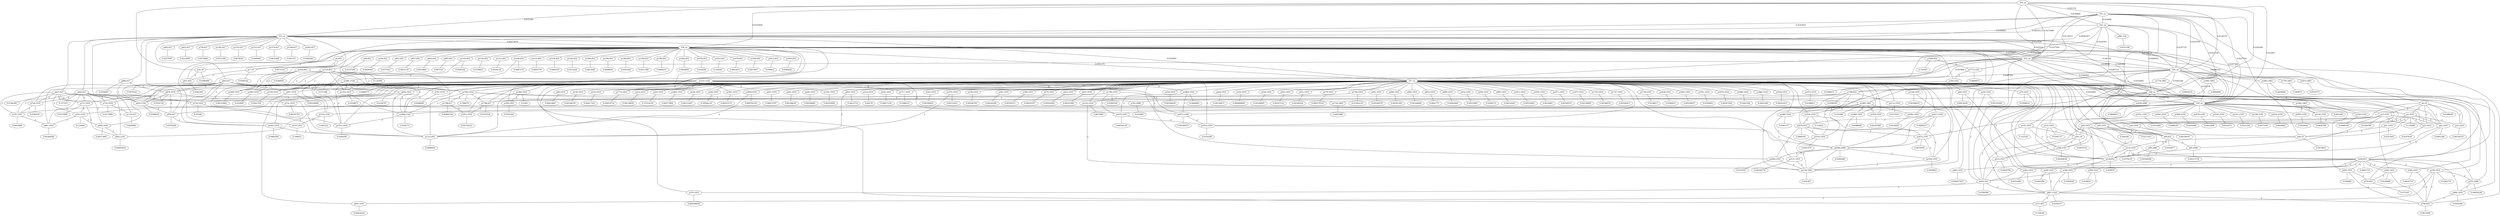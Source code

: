 graph {
	"p0,19" -- "c0"
	"c0" [ label="0.0598029"];
	"p0,19"[ pos="1.60395,9.97361!"];
	"p0,19" -- "p2,2193" [label="2"]
	"p0,19" -- "p13,2193" [label="2"]
	"p0,19" -- "p23,1910" [label="2"]
	"p0,19" -- "p29,1910" [label="2"]
	"p0,19" -- "p33,1910" [label="2"]
	"p0,19" -- "p42,1910" [label="2"]
	"p2,2193" -- "c1"
	"c1" [ label="0.135699"];
	"p2,2193"[ pos="1.14058,9.76792!"];
	"p2,2193" -- "p23,1910" [label="2"]
	"p2,2193" -- "p29,1910" [label="2"]
	"p2,2193" -- "p33,1910" [label="2"]
	"p2,2193" -- "p34,1910" [label="2"]
	"p2,2193" -- "p42,1910" [label="2"]
	"p2,2193" -- "p61,1910" [label="2"]
	"p2,2193" -- "p94,19" [label="2"]
	"p4,852" -- "c2"
	"c2" [ label="0.0575153"];
	"p4,852"[ pos="5.42854,9.94523!"];
	"p4,852" -- "p16,18" [label="2"]
	"p4,852" -- "p17,19" [label="2"]
	"p13,2193" -- "c5"
	"c5" [ label="0.0399766"];
	"p13,2193"[ pos="1.72754,9.78716!"];
	"p13,2193" -- "p23,1910" [label="2"]
	"p13,2193" -- "p42,1910" [label="2"]
	"p13,2193" -- "p59,1910" [label="2"]
	"p13,2193" -- "p66,852" [label="2"]
	"p13,2193" -- "p82,2086" [label="2"]
	"p16,18" -- "c6"
	"c6" [ label="0.0590489"];
	"p16,18"[ pos="6.19376,9.03952!"];
	"p16,18" -- "p451,852" [label="2"]
	"p17,19" -- "c7"
	"c7" [ label="0.0590182"];
	"p17,19"[ pos="4.6485,9.0515!"];
	"p17,19" -- "p451,852" [label="2"]
	"p23,1910" -- "c8"
	"c8" [ label="0.0107926"];
	"p23,1910"[ pos="1.54158,9.86749!"];
	"p29,1910" -- "c9"
	"c9" [ label="0.564166"];
	"p29,1910"[ pos="0.718179,9.2462!"];
	"p29,1910" -- "p94,19" [label="2"]
	"p29,1910" -- "p120,852" [label="2"]
	"p29,1910" -- "p146,852" [label="2"]
	"p29,1910" -- "p181,19" [label="2"]
	"p29,1910" -- "p188,2193" [label="2"]
	"p29,1910" -- "p244,518" [label="2"]
	"p33,1910" -- "c10"
	"c10" [ label="0.00156355"];
	"p33,1910"[ pos="1.45781,9.81335!"];
	"p34,1910" -- "c11"
	"c11" [ label="0.00199107"];
	"p34,1910"[ pos="1.34381,9.79186!"];
	"p42,1910" -- "c12"
	"c12" [ label="0.0401294"];
	"p42,1910"[ pos="1.51097,9.67534!"];
	"p42,1910" -- "p120,852" [label="2"]
	"p42,1910" -- "p146,852" [label="2"]
	"p59,1910" -- "c13"
	"c13" [ label="0.0271423"];
	"p59,1910"[ pos="1.61513,9.59276!"];
	"p59,1910" -- "p66,852" [label="2"]
	"p59,1910" -- "p120,852" [label="2"]
	"p61,1910" -- "c14"
	"c14" [ label="0.0357045"];
	"p61,1910"[ pos="0.909263,9.56397!"];
	"p61,1910" -- "p94,19" [label="2"]
	"p64,1910" -- "c15"
	"c15" [ label="0.00234181"];
	"p64,1910"[ pos="1.53563,9.60973!"];
	"p64,1910" -- "p120,852" [label="2"]
	"p66,852" -- "c16"
	"c16" [ label="0.0355877"];
	"p66,852"[ pos="1.97313,9.61707!"];
	"p66,852" -- "p82,2086" [label="2"]
	"p66,852" -- "p98,2086" [label="2"]
	"p70,1910" -- "c19"
	"c19" [ label="0.0304023"];
	"p70,1910"[ pos="1.30435,9.60831!"];
	"p70,1910" -- "p120,852" [label="2"]
	"p82,2086" -- "c20"
	"c20" [ label="0.00337578"];
	"p82,2086"[ pos="1.74827,9.5362!"];
	"p82,2086" -- "p120,852" [label="2"]
	"p86,1910" -- "c21"
	"c21" [ label="0.00414667"];
	"p86,1910"[ pos="1.11802,9.55882!"];
	"p90,852" -- "c22"
	"c22" [ label="0.0337184"];
	"p90,852"[ pos="2.14779,9.54977!"];
	"p94,19" -- "c25"
	"c25" [ label="0.0474651"];
	"p94,19"[ pos="0.747313,9.48486!"];
	"p94,19" -- "p114,1910" [label="2"]
	"p98,2086" -- "c26"
	"c26" [ label="0.00506296"];
	"p98,2086"[ pos="1.94556,9.54751!"];
	"p98,2086" -- "p120,852" [label="2"]
	"p114,1910" -- "c27"
	"c27" [ label="0.0378125"];
	"p114,1910"[ pos="0.654161,8.98651!"];
	"p114,1910" -- "p120,852" [label="2"]
	"p114,1910" -- "p146,852" [label="2"]
	"p114,1910" -- "p244,518" [label="2"]
	"p120,852" -- "c28"
	"c28" [ label="0.059835"];
	"p120,852"[ pos="2.47085,9.45135!"];
	"p120,852" -- "p184,1910" [label="2"]
	"p133,1910" -- "c31"
	"c31" [ label="0.0265737"];
	"p133,1910"[ pos="0.492725,9.39004!"];
	"p133,1910" -- "p181,19" [label="2"]
	"p133,1910" -- "p188,2193" [label="2"]
	"p144,852" -- "c32"
	"c32" [ label="0.0628503"];
	"p144,852"[ pos="3.67786,8.81247!"];
	"p145,1910" -- "c35"
	"c35" [ label="0.122529"];
	"p145,1910"[ pos="0.272328,9.23506!"];
	"p145,1910" -- "p181,19" [label="2"]
	"p145,1910" -- "p188,2193" [label="2"]
	"p145,1910" -- "p244,518" [label="2"]
	"p146,852" -- "c36"
	"c36" [ label="0.0601719"];
	"p146,852"[ pos="1.29675,7.91498!"];
	"p146,852" -- "p184,1910" [label="2"]
	"p146,852" -- "p202,1910" [label="2"]
	"p146,852" -- "p249,1910" [label="2"]
	"p146,852" -- "p309,1910" [label="2"]
	"p146,852" -- "p338,1910" [label="2"]
	"p146,852" -- "p355,2086" [label="2"]
	"p146,852" -- "p400,1910" [label="2"]
	"p146,852" -- "p402,1910" [label="2"]
	"p146,852" -- "p504,1910" [label="2"]
	"p146,852" -- "p544,1910" [label="2"]
	"p146,852" -- "p585,1910" [label="2"]
	"p158,1910" -- "c39"
	"c39" [ label="0.00184539"];
	"p158,1910"[ pos="1.11005,9.35829!"];
	"p181,19" -- "c40"
	"c40" [ label="0.0655533"];
	"p181,19"[ pos="0.577281,9.30242!"];
	"p181,19" -- "p188,2193" [label="2"]
	"p181,19" -- "p233,1910" [label="2"]
	"p184,1910" -- "c41"
	"c41" [ label="0.0382629"];
	"p184,1910"[ pos="0.649983,8.78874!"];
	"p184,1910" -- "p244,518" [label="2"]
	"p184,1910" -- "p407,1524" [label="2"]
	"p188,2193" -- "c42"
	"c42" [ label="0.00589636"];
	"p188,2193"[ pos="0.53222,9.24836!"];
	"p188,2193" -- "p233,1910" [label="2"]
	"p202,1910" -- "c43"
	"c43" [ label="0.0351069"];
	"p202,1910"[ pos="0.696671,8.64734!"];
	"p202,1910" -- "p407,1524" [label="2"]
	"p210,1910" -- "c44"
	"c44" [ label="0.00417102"];
	"p210,1910"[ pos="1.07212,9.13037!"];
	"p214,1910" -- "c45"
	"c45" [ label="0.00234059"];
	"p214,1910"[ pos="0.877974,9.1233!"];
	"p222,1910" -- "c46"
	"c46" [ label="9.37253e-05"];
	"p222,1910"[ pos="0.456449,9.07482!"];
	"p224,1910" -- "c47"
	"c47" [ label="0.00153205"];
	"p224,1910"[ pos="0.653549,9.08371!"];
	"p229,1910" -- "c48"
	"c48" [ label="0.00155204"];
	"p229,1910"[ pos="0.235664,9.04034!"];
	"p229,1910" -- "p244,518" [label="2"]
	"p233,1910" -- "c49"
	"c49" [ label="0.0436794"];
	"p233,1910"[ pos="0.222721,8.92245!"];
	"p233,1910" -- "p244,518" [label="2"]
	"p244,518" -- "c50"
	"c50" [ label="0.0766384"];
	"p244,518"[ pos="0.0453388,8.64159!"];
	"p244,518" -- "p379,1910" [label="2"]
	"p244,518" -- "p407,1524" [label="2"]
	"p249,1910" -- "c53"
	"c53" [ label="0.0363296"];
	"p249,1910"[ pos="0.730289,8.49086!"];
	"p249,1910" -- "p407,1524" [label="2"]
	"p264,1910" -- "c54"
	"c54" [ label="6.39594e-05"];
	"p264,1910"[ pos="0.840622,8.89575!"];
	"p267,1910" -- "c55"
	"c55" [ label="0.00415767"];
	"p267,1910"[ pos="0.645132,8.88251!"];
	"p281,1910" -- "c56"
	"c56" [ label="0.00146618"];
	"p281,1910"[ pos="0.424492,8.84307!"];
	"p285,1910" -- "c57"
	"c57" [ label="0.00184692"];
	"p285,1910"[ pos="0.227195,8.83176!"];
	"p309,1910" -- "c58"
	"c58" [ label="0.024626"];
	"p309,1910"[ pos="0.733792,8.30277!"];
	"p309,1910" -- "p407,1524" [label="2"]
	"p314,1910" -- "c59"
	"c59" [ label="0.00176"];
	"p314,1910"[ pos="1.0225,8.71364!"];
	"p320,1910" -- "c60"
	"c60" [ label="0.00417234"];
	"p320,1910"[ pos="0.825445,8.68343!"];
	"p325,1910" -- "c61"
	"c61" [ label="0.00169952"];
	"p325,1910"[ pos="0.429917,8.65636!"];
	"p336,1910" -- "c62"
	"c62" [ label="0.00166705"];
	"p336,1910"[ pos="0.197301,8.60294!"];
	"p338,1910" -- "c63"
	"c63" [ label="0.0362731"];
	"p338,1910"[ pos="0.784857,8.16545!"];
	"p338,1910" -- "p355,2086" [label="2"]
	"p338,1910" -- "p407,1524" [label="2"]
	"p338,1910" -- "p706,852" [label="2"]
	"p338,1910" -- "p737,852" [label="2"]
	"p355,2086" -- "c64"
	"c64" [ label="0.00658228"];
	"p355,2086"[ pos="1.21368,8.51912!"];
	"p355,2086" -- "p400,1910" [label="2"]
	"p361,1910" -- "c65"
	"c65" [ label="0.00144228"];
	"p361,1910"[ pos="1.01389,8.49547!"];
	"p366,1910" -- "c66"
	"c66" [ label="0.00765511"];
	"p366,1910"[ pos="0.59981,8.4584!"];
	"p374,1910" -- "c67"
	"c67" [ label="0.00416767"];
	"p374,1910"[ pos="0.387063,8.42336!"];
	"p379,1910" -- "c68"
	"c68" [ label="0.000596818"];
	"p379,1910"[ pos="0.18634,8.40837!"];
	"p400,1910" -- "c69"
	"c69" [ label="0.0350306"];
	"p400,1910"[ pos="0.860764,8.05111!"];
	"p400,1910" -- "p706,852" [label="2"]
	"p402,1910" -- "c70"
	"c70" [ label="0.000437427"];
	"p402,1910"[ pos="1.2104,8.31286!"];
	"p407,1524" -- "c71"
	"c71" [ label="0.0350237"];
	"p407,1524"[ pos="0.131593,7.97262!"];
	"p407,1524" -- "p601,1910" [label="2"]
	"p407,1524" -- "p706,852" [label="2"]
	"p407,1524" -- "p737,852" [label="2"]
	"p412,1910" -- "c72"
	"c72" [ label="0.00181892"];
	"p412,1910"[ pos="0.988922,8.27425!"];
	"p415,1910" -- "c73"
	"c73" [ label="0.00167049"];
	"p415,1910"[ pos="0.776236,8.2538!"];
	"p418,1910" -- "c74"
	"c74" [ label="0.00166639"];
	"p418,1910"[ pos="0.580934,8.24095!"];
	"p424,1910" -- "c75"
	"c75" [ label="0.00150673"];
	"p424,1910"[ pos="0.378157,8.22285!"];
	"p451,852" -- "c76"
	"c76" [ label="0.0582265"];
	"p451,852"[ pos="6.6493,8.14359!"];
	"p453,852" -- "c79"
	"c79" [ label="0.0577023"];
	"p453,852"[ pos="9.67552,6.40073!"];
	"p492,627" -- "c82"
	"c82" [ label="0.0527887"];
	"p492,627"[ pos="2.39819,8.12168!"];
	"p504,1910" -- "c85"
	"c85" [ label="0.036068"];
	"p504,1910"[ pos="0.900966,7.90303!"];
	"p504,1910" -- "p706,852" [label="2"]
	"p504,1910" -- "p776,852" [label="2"]
	"p520,1910" -- "c86"
	"c86" [ label="0.000489085"];
	"p520,1910"[ pos="0.977876,8.07773!"];
	"p538,1910" -- "c87"
	"c87" [ label="0.00169645"];
	"p538,1910"[ pos="0.753872,8.04047!"];
	"p542,1910" -- "c88"
	"c88" [ label="0.00167122"];
	"p542,1910"[ pos="0.556023,8.02859!"];
	"p544,1910" -- "c89"
	"c89" [ label="0.0538696"];
	"p544,1910"[ pos="1.05464,7.86996!"];
	"p544,1910" -- "p706,852" [label="2"]
	"p544,1910" -- "p776,852" [label="2"]
	"p551,1910" -- "c90"
	"c90" [ label="0.00166326"];
	"p551,1910"[ pos="0.339794,7.99208!"];
	"p579,1910" -- "c91"
	"c91" [ label="0.000379102"];
	"p579,1910"[ pos="0.94447,7.85162!"];
	"p581,1910" -- "c92"
	"c92" [ label="0.00146578"];
	"p581,1910"[ pos="0.748335,7.84245!"];
	"p585,1910" -- "c93"
	"c93" [ label="0.0610732"];
	"p585,1910"[ pos="1.15622,7.78195!"];
	"p585,1910" -- "p706,852" [label="2"]
	"p594,1910" -- "c94"
	"c94" [ label="0.00181509"];
	"p594,1910"[ pos="0.52202,7.80543!"];
	"p601,1910" -- "c95"
	"c95" [ label="0.00424224"];
	"p601,1910"[ pos="0.332943,7.79129!"];
	"p620,627" -- "c98"
	"c98" [ label="0.157523"];
	"p620,627"[ pos="6.07382,7.16645!"];
	"p620,627" -- "p718,1910" [label="2"]
	"p620,627" -- "p728,1910" [label="2"]
	"p620,627" -- "p731,1910" [label="2"]
	"p620,627" -- "p735,1910" [label="2"]
	"p620,627" -- "p745,2193" [label="2"]
	"p620,627" -- "p785,2086" [label="2"]
	"p620,627" -- "p847,1910" [label="2"]
	"p620,627" -- "p902,1910" [label="2"]
	"p620,627" -- "p942,2193" [label="2"]
	"p622,627" -- "c101"
	"c101" [ label="0.0223099"];
	"p622,627"[ pos="6.08879,7.7283!"];
	"p627,627" -- "c104"
	"c104" [ label="0.0744284"];
	"p627,627"[ pos="6.94964,7.70838!"];
	"p627,627" -- "p718,1910" [label="2"]
	"p627,627" -- "p728,1910" [label="2"]
	"p627,627" -- "p731,1910" [label="2"]
	"p627,627" -- "p732,1910" [label="2"]
	"p627,627" -- "p735,1910" [label="2"]
	"p627,627" -- "p743,2193" [label="2"]
	"p627,627" -- "p745,2193" [label="2"]
	"p643,627" -- "c107"
	"c107" [ label="0.0979161"];
	"p643,627"[ pos="7.45185,7.34636!"];
	"p643,627" -- "p718,1910" [label="2"]
	"p643,627" -- "p787,1910" [label="2"]
	"p643,627" -- "p832,1910" [label="2"]
	"p643,627" -- "p878,1910" [label="2"]
	"p643,627" -- "p916,1524" [label="2"]
	"p643,627" -- "p957,1910" [label="2"]
	"p643,627" -- "p1003,1910" [label="2"]
	"p657,852" -- "c108"
	"c108" [ label="0.0655119"];
	"p657,852"[ pos="4.78811,6.49333!"];
	"p706,852" -- "c111"
	"c111" [ label="0.0613028"];
	"p706,852"[ pos="0.776685,7.60098!"];
	"p718,1910" -- "c114"
	"c114" [ label="0.20549"];
	"p718,1910"[ pos="6.81163,7.16286!"];
	"p718,1910" -- "p1123,852" [label="2"]
	"p728,1910" -- "c115"
	"c115" [ label="0.0349191"];
	"p728,1910"[ pos="6.31075,7.58767!"];
	"p728,1910" -- "p745,2193" [label="2"]
	"p731,1910" -- "c116"
	"c116" [ label="0.0315008"];
	"p731,1910"[ pos="6.50893,7.2355!"];
	"p731,1910" -- "p743,2193" [label="2"]
	"p731,1910" -- "p942,2193" [label="2"]
	"p732,1910" -- "c117"
	"c117" [ label="0.00195767"];
	"p732,1910"[ pos="6.98681,7.6115!"];
	"p735,1910" -- "c118"
	"c118" [ label="0.0273846"];
	"p735,1910"[ pos="6.60909,7.14954!"];
	"p735,1910" -- "p1116,627" [label="2"]
	"p737,852" -- "c119"
	"c119" [ label="0.128338"];
	"p737,852"[ pos="0.359156,6.7284!"];
	"p739,627" -- "c122"
	"c122" [ label="0.0476666"];
	"p739,627"[ pos="2.12629,7.29469!"];
	"p743,2193" -- "c125"
	"c125" [ label="0.153844"];
	"p743,2193"[ pos="6.52366,7.44634!"];
	"p743,2193" -- "p847,1910" [label="2"]
	"p743,2193" -- "p902,1910" [label="2"]
	"p745,2193" -- "c126"
	"c126" [ label="0.0903088"];
	"p745,2193"[ pos="6.39816,7.50509!"];
	"p745,2193" -- "p847,1910" [label="2"]
	"p776,852" -- "c127"
	"c127" [ label="0.075163"];
	"p776,852"[ pos="0.785877,6.94957!"];
	"p785,2086" -- "c130"
	"c130" [ label="0.032408"];
	"p785,2086"[ pos="6.16104,7.4928!"];
	"p787,1910" -- "c131"
	"c131" [ label="0.0306608"];
	"p787,1910"[ pos="7.34244,7.4802!"];
	"p800,1910" -- "c132"
	"c132" [ label="0.00144686"];
	"p800,1910"[ pos="7.16047,7.43418!"];
	"p814,1910" -- "c133"
	"c133" [ label="0.0041771"];
	"p814,1910"[ pos="6.74434,7.38253!"];
	"p822,1910" -- "c134"
	"c134" [ label="0.0423714"];
	"p822,1910"[ pos="6.8369,7.0041!"];
	"p822,1910" -- "p1123,852" [label="2"]
	"p832,1910" -- "c135"
	"c135" [ label="0.0334797"];
	"p832,1910"[ pos="7.0331,7.00867!"];
	"p832,1910" -- "p916,1524" [label="2"]
	"p832,1910" -- "p1123,852" [label="2"]
	"p847,1910" -- "c136"
	"c136" [ label="0.00368564"];
	"p847,1910"[ pos="6.19511,7.27602!"];
	"p852,852" -- "c137"
	"c137" [ label="0.0610983"];
	"p852,852"[ pos="9.15936,7.25498!"];
	"p860,627" -- "c142"
	"c142" [ label="0.0550497"];
	"p860,627"[ pos="7.89865,7.24941!"];
	"p860,627" -- "p878,1910" [label="2"]
	"p860,627" -- "p916,1524" [label="2"]
	"p878,1910" -- "c143"
	"c143" [ label="0.0529726"];
	"p878,1910"[ pos="7.20276,6.9904!"];
	"p878,1910" -- "p916,1524" [label="2"]
	"p878,1910" -- "p959,627" [label="2"]
	"p878,1910" -- "p1123,852" [label="2"]
	"p890,1910" -- "c144"
	"c144" [ label="0.00429461"];
	"p890,1910"[ pos="7.14353,7.21102!"];
	"p902,1910" -- "c145"
	"c145" [ label="0.00373841"];
	"p902,1910"[ pos="6.30116,7.20871!"];
	"p902,1910" -- "p942,2193" [label="2"]
	"p914,1910" -- "c146"
	"c146" [ label="0.00216947"];
	"p914,1910"[ pos="6.92974,7.18577!"];
	"p916,1524" -- "c147"
	"c147" [ label="0.0368654"];
	"p916,1524"[ pos="7.41898,7.16117!"];
	"p916,1524" -- "p959,627" [label="2"]
	"p942,2193" -- "c148"
	"c148" [ label="0.00493816"];
	"p942,2193"[ pos="6.16278,7.06165!"];
	"p956,1910" -- "c149"
	"c149" [ label="0.0028572"];
	"p956,1910"[ pos="6.94776,6.98265!"];
	"p957,1910" -- "c150"
	"c150" [ label="0.00229008"];
	"p957,1910"[ pos="7.30217,7.00679!"];
	"p957,1910" -- "p959,627" [label="2"]
	"p959,627" -- "c153"
	"c153" [ label="0.0376249"];
	"p959,627"[ pos="7.42967,6.97775!"];
	"p959,627" -- "p1003,1910" [label="2"]
	"p965,852" -- "c154"
	"c154" [ label="0.067252"];
	"p965,852"[ pos="1.04788,6.96355!"];
	"p981,518" -- "c157"
	"c157" [ label="0.0525106"];
	"p981,518"[ pos="8.50344,6.95663!"];
	"p985,1910" -- "c160"
	"c160" [ label="0.00232043"];
	"p985,1910"[ pos="6.50987,6.95324!"];
	"p1003,1910" -- "c161"
	"c161" [ label="0.0480394"];
	"p1003,1910"[ pos="7.18266,6.78789!"];
	"p1003,1910" -- "p1123,852" [label="2"]
	"p1013,1910" -- "c162"
	"c162" [ label="0.00514845"];
	"p1013,1910"[ pos="6.2733,6.91742!"];
	"p1055,1910" -- "c163"
	"c163" [ label="0.0014683"];
	"p1055,1910"[ pos="7.30794,6.81818!"];
	"p1064,1910" -- "c164"
	"c164" [ label="0.0382"];
	"p1064,1910"[ pos="7.29997,6.71515!"];
	"p1064,1910" -- "p1091,852" [label="2"]
	"p1064,1910" -- "p1123,852" [label="2"]
	"p1069,1910" -- "c165"
	"c165" [ label="0.000762183"];
	"p1069,1910"[ pos="6.46804,6.72511!"];
	"p1069,1910" -- "p1123,852" [label="2"]
	"p1070,1910" -- "c166"
	"c166" [ label="0.00151651"];
	"p1070,1910"[ pos="6.66668,6.73328!"];
	"p1070,1910" -- "p1123,852" [label="2"]
	"p1071,1910" -- "c167"
	"c167" [ label="0.00166551"];
	"p1071,1910"[ pos="6.86154,6.73642!"];
	"p1075,1910" -- "c168"
	"c168" [ label="0.00138485"];
	"p1075,1910"[ pos="6.24773,6.6814!"];
	"p1091,852" -- "c169"
	"c169" [ label="0.0592345"];
	"p1091,852"[ pos="7.46499,6.41249!"];
	"p1116,627" -- "c174"
	"c174" [ label="0.0626081"];
	"p1116,627"[ pos="5.82321,6.54494!"];
	"p1123,852" -- "c175"
	"c175" [ label="0.0809059"];
	"p1123,852"[ pos="6.89751,6.55061!"];
	"p1142,852" -- "c178"
	"c178" [ label="0.0704433"];
	"p1142,852"[ pos="3.3641,6.5355!"];
	"p1193,852" -- "c181"
	"c181" [ label="0.0595242"];
	"p1193,852"[ pos="1.79259,5.74356!"];
	"p1193,852" -- "p1516,2193" [label="2"]
	"p1215,852" -- "c184"
	"c184" [ label="0.0524134"];
	"p1215,852"[ pos="1.04942,6.35418!"];
	"p1231,852" -- "c187"
	"c187" [ label="0.0495779"];
	"p1231,852"[ pos="8.5119,6.22229!"];
	"p1238,852" -- "c190"
	"c190" [ label="0.0469335"];
	"p1238,852"[ pos="9.48466,6.22471!"];
	"p1243,852" -- "c193"
	"c193" [ label="0.0472244"];
	"p1243,852"[ pos="7.58427,6.20788!"];
	"p1290,852" -- "c196"
	"c196" [ label="0.0623649"];
	"p1290,852"[ pos="6.06813,5.67822!"];
	"p1294,852" -- "c199"
	"c199" [ label="0.0648626"];
	"p1294,852"[ pos="0.885359,5.84546!"];
	"p1302,627" -- "c204"
	"c204" [ label="0.0531294"];
	"p1302,627"[ pos="7.18713,5.81619!"];
	"p1308,852" -- "c205"
	"c205" [ label="0.0543549"];
	"p1308,852"[ pos="1.31354,5.49573!"];
	"p1314,852" -- "c208"
	"c208" [ label="0.132584"];
	"p1314,852"[ pos="0.497075,5.21346!"];
	"p1314,852" -- "p1463,1910" [label="2"]
	"p1314,852" -- "p1480,1910" [label="2"]
	"p1314,852" -- "p1481,1524" [label="2"]
	"p1314,852" -- "p1529,1910" [label="2"]
	"p1314,852" -- "p1552,1910" [label="2"]
	"p1314,852" -- "p1583,1910" [label="2"]
	"p1314,852" -- "p1666,2193" [label="2"]
	"p1314,852" -- "p1701,1910" [label="2"]
	"p1322,627" -- "c213"
	"c213" [ label="0.0678543"];
	"p1322,627"[ pos="6.87854,5.71103!"];
	"p1323,627" -- "c216"
	"c216" [ label="0.0489663"];
	"p1323,627"[ pos="7.47651,5.25626!"];
	"p1369,852" -- "c217"
	"c217" [ label="0.0611389"];
	"p1369,852"[ pos="5.43815,5.24513!"];
	"p1374,627" -- "c222"
	"c222" [ label="0.0635466"];
	"p1374,627"[ pos="7.17066,5.24455!"];
	"p1399,852" -- "c223"
	"c223" [ label="0.0609231"];
	"p1399,852"[ pos="5.19624,4.93225!"];
	"p1420,852" -- "c226"
	"c226" [ label="0.0348955"];
	"p1420,852"[ pos="0.296062,5.10377!"];
	"p1420,852" -- "p1432,1524" [label="2"]
	"p1420,852" -- "p1463,1910" [label="2"]
	"p1420,852" -- "p1480,1910" [label="2"]
	"p1420,852" -- "p1529,1910" [label="2"]
	"p1432,1524" -- "c229"
	"c229" [ label="0.0469375"];
	"p1432,1524"[ pos="0.29157,4.40452!"];
	"p1432,1524" -- "p1463,1910" [label="2"]
	"p1432,1524" -- "p1529,1910" [label="2"]
	"p1432,1524" -- "p1552,1910" [label="2"]
	"p1432,1524" -- "p1555,1910" [label="2"]
	"p1432,1524" -- "p1666,2193" [label="2"]
	"p1432,1524" -- "p1701,1910" [label="2"]
	"p1432,1524" -- "p1717,1910" [label="2"]
	"p1432,1524" -- "p1748,1910" [label="2"]
	"p1432,1524" -- "p1774,1910" [label="2"]
	"p1432,1524" -- "p1804,1910" [label="2"]
	"p1432,1524" -- "p1805,1910" [label="2"]
	"p1432,1524" -- "p1872,2193" [label="2"]
	"p1432,1524" -- "p1879,2193" [label="2"]
	"p1432,1524" -- "p1901,1910" [label="2"]
	"p1432,1524" -- "p1910,1910" [label="2"]
	"p1442,852" -- "c230"
	"c230" [ label="0.0659095"];
	"p1442,852"[ pos="5.66733,5.01987!"];
	"p1446,852" -- "c233"
	"c233" [ label="0.0687119"];
	"p1446,852"[ pos="3.10884,5.00006!"];
	"p1446,852" -- "p1516,2193" [label="2"]
	"p1450,852" -- "c236"
	"c236" [ label="0.059228"];
	"p1450,852"[ pos="6.07883,4.86374!"];
	"p1453,852" -- "c239"
	"c239" [ label="0.104043"];
	"p1453,852"[ pos="4.35274,4.81554!"];
	"p1463,1910" -- "c242"
	"c242" [ label="0.032809"];
	"p1463,1910"[ pos="0.25101,4.93552!"];
	"p1478,852" -- "c243"
	"c243" [ label="0.0623415"];
	"p1478,852"[ pos="5.61764,4.82921!"];
	"p1480,1910" -- "c246"
	"c246" [ label="0.00122842"];
	"p1480,1910"[ pos="0.348319,4.94092!"];
	"p1481,1524" -- "c247"
	"c247" [ label="0.071294"];
	"p1481,1524"[ pos="0.98559,4.78379!"];
	"p1481,1524" -- "p1552,1910" [label="2"]
	"p1481,1524" -- "p1583,1910" [label="2"]
	"p1481,1524" -- "p1666,2193" [label="2"]
	"p1481,1524" -- "p1701,1910" [label="2"]
	"p1500,852" -- "c248"
	"c248" [ label="0.0457807"];
	"p1500,852"[ pos="2.16239,4.80498!"];
	"p1516,2193" -- "c251"
	"c251" [ label="0.065332"];
	"p1516,2193"[ pos="1.85744,4.82328!"];
	"p1516,2193" -- "p1557,852" [label="2"]
	"p1529,1910" -- "c252"
	"c252" [ label="0.0441704"];
	"p1529,1910"[ pos="0.341359,4.83839!"];
	"p1549,627" -- "c255"
	"c255" [ label="0.061525"];
	"p1549,627"[ pos="6.89601,4.7495!"];
	"p1552,1910" -- "c256"
	"c256" [ label="0.0339872"];
	"p1552,1910"[ pos="0.37949,4.68539!"];
	"p1552,1910" -- "p1666,2193" [label="2"]
	"p1555,1910" -- "c257"
	"c257" [ label="0.00165909"];
	"p1555,1910"[ pos="0.339794,4.74547!"];
	"p1557,852" -- "c258"
	"c258" [ label="0.106653"];
	"p1557,852"[ pos="2.0314,4.68296!"];
	"p1583,1910" -- "c261"
	"c261" [ label="0.798479"];
	"p1583,1910"[ pos="1.05263,4.22047!"];
	"p1583,1910" -- "p1666,2193" [label="2"]
	"p1583,1910" -- "p1726,1863" [label="2"]
	"p1583,1910" -- "p1786,627" [label="2"]
	"p1583,1910" -- "p1798,627" [label="2"]
	"p1583,1910" -- "p1885,1863" [label="2"]
	"p1603,627" -- "c264"
	"c264" [ label="0.0444582"];
	"p1603,627"[ pos="7.43197,4.65728!"];
	"p1612,852" -- "c265"
	"c265" [ label="0.059812"];
	"p1612,852"[ pos="5.27597,4.64507!"];
	"p1645,852" -- "c268"
	"c268" [ label="0.0589242"];
	"p1645,852"[ pos="9.29546,4.63668!"];
	"p1666,2193" -- "c271"
	"c271" [ label="0.0556771"];
	"p1666,2193"[ pos="0.414998,4.53557!"];
	"p1666,2193" -- "p1701,1910" [label="2"]
	"p1684,852" -- "c272"
	"c272" [ label="0.102447"];
	"p1684,852"[ pos="9.17159,4.37815!"];
	"p1684,852" -- "p1773,1524" [label="2"]
	"p1701,1910" -- "c275"
	"c275" [ label="0.0260299"];
	"p1701,1910"[ pos="0.475664,4.40634!"];
	"p1717,1910" -- "c276"
	"c276" [ label="0.0388312"];
	"p1717,1910"[ pos="0.544641,4.28884!"];
	"p1720,1910" -- "c277"
	"c277" [ label="0.00166035"];
	"p1720,1910"[ pos="0.712464,4.37217!"];
	"p1726,1863" -- "c278"
	"c278" [ label="0.0281968"];
	"p1726,1863"[ pos="1.22032,4.3552!"];
	"p1727,1910" -- "c279"
	"c279" [ label="0.00166413"];
	"p1727,1910"[ pos="0.493247,4.32692!"];
	"p1738,1910" -- "c280"
	"c280" [ label="0.0238017"];
	"p1738,1910"[ pos="0.692734,4.25068!"];
	"p1748,1910" -- "c281"
	"c281" [ label="0.0266344"];
	"p1748,1910"[ pos="0.731178,4.0884!"];
	"p1748,1910" -- "p1786,627" [label="2"]
	"p1748,1910" -- "p1872,2193" [label="2"]
	"p1748,1910" -- "p1879,2193" [label="2"]
	"p1760,1910" -- "c282"
	"c282" [ label="4.01565e-05"];
	"p1760,1910"[ pos="0.904281,4.17986!"];
	"p1760,1910" -- "p1786,627" [label="2"]
	"p1773,1524" -- "c283"
	"c283" [ label="0.0609075"];
	"p1773,1524"[ pos="8.92863,4.05727!"];
	"p1773,1524" -- "p1812,852" [label="2"]
	"p1774,1910" -- "c284"
	"c284" [ label="0.00419714"];
	"p1774,1910"[ pos="0.494934,4.12026!"];
	"p1778,1863" -- "c285"
	"c285" [ label="0.0850219"];
	"p1778,1863"[ pos="3.14025,3.78911!"];
	"p1778,1863" -- "p1788,852" [label="2"]
	"p1786,627" -- "c288"
	"c288" [ label="0.0187034"];
	"p1786,627"[ pos="0.933712,4.05773!"];
	"p1786,627" -- "p1853,1910" [label="2"]
	"p1788,852" -- "c289"
	"c289" [ label="0.0508765"];
	"p1788,852"[ pos="2.1719,3.51923!"];
	"p1788,852" -- "p2105,1910" [label="2"]
	"p1788,852" -- "p2112,1910" [label="2"]
	"p1788,852" -- "p2143,1910" [label="2"]
	"p1788,852" -- "p2154,1863" [label="2"]
	"p1795,1863" -- "c292"
	"c292" [ label="0.069073"];
	"p1795,1863"[ pos="5.31302,3.7152!"];
	"p1798,627" -- "c295"
	"c295" [ label="0.00965144"];
	"p1798,627"[ pos="0.926201,4.02148!"];
	"p1798,627" -- "p1853,1910" [label="2"]
	"p1803,1863" -- "c296"
	"c296" [ label="0.0908694"];
	"p1803,1863"[ pos="7.01071,3.84528!"];
	"p1803,1863" -- "p1839,2086" [label="2"]
	"p1804,1910" -- "c297"
	"c297" [ label="0.0484965"];
	"p1804,1910"[ pos="0.491139,3.95405!"];
	"p1804,1910" -- "p1872,2193" [label="2"]
	"p1804,1910" -- "p1879,2193" [label="2"]
	"p1805,1910" -- "c298"
	"c298" [ label="0.00377804"];
	"p1805,1910"[ pos="0.534897,4.01131!"];
	"p1812,852" -- "c299"
	"c299" [ label="0.0586472"];
	"p1812,852"[ pos="8.21347,3.97354!"];
	"p1812,852" -- "p1839,2086" [label="2"]
	"p1833,1863" -- "c302"
	"c302" [ label="0.0576773"];
	"p1833,1863"[ pos="6.48667,3.70014!"];
	"p1838,1910" -- "c303"
	"c303" [ label="0.0280451"];
	"p1838,1910"[ pos="0.701503,3.91515!"];
	"p1839,2086" -- "c304"
	"c304" [ label="0.0608915"];
	"p1839,2086"[ pos="7.56695,3.81302!"];
	"p1842,1910" -- "c305"
	"c305" [ label="0.00259437"];
	"p1842,1910"[ pos="1.16343,3.9221!"];
	"p1851,1910" -- "c306"
	"c306" [ label="0.0160405"];
	"p1851,1910"[ pos="0.915363,3.71568!"];
	"p1853,1910" -- "c307"
	"c307" [ label="0.00154321"];
	"p1853,1910"[ pos="0.89097,3.87686!"];
	"p1863,1863" -- "c308"
	"c308" [ label="0.0450644"];
	"p1863,1863"[ pos="4.53067,3.27113!"];
	"p1863,1863" -- "p2185,2193" [label="2"]
	"p1872,2193" -- "c309"
	"c309" [ label="0.00186975"];
	"p1872,2193"[ pos="0.580933,3.8081!"];
	"p1872,2193" -- "p1910,1910" [label="2"]
	"p1874,1910" -- "c310"
	"c310" [ label="0.00267928"];
	"p1874,1910"[ pos="1.27346,3.80913!"];
	"p1879,2193" -- "c311"
	"c311" [ label="2.06254e-05"];
	"p1879,2193"[ pos="0.553532,3.79807!"];
	"p1879,2193" -- "p1910,1910" [label="2"]
	"p1880,1910" -- "c312"
	"c312" [ label="0.0263328"];
	"p1880,1910"[ pos="1.05527,3.65582!"];
	"p1884,1910" -- "c313"
	"c313" [ label="0.0045206"];
	"p1884,1910"[ pos="0.853312,3.76866!"];
	"p1885,1863" -- "c314"
	"c314" [ label="0.152596"];
	"p1885,1863"[ pos="1.42636,3.69309!"];
	"p1885,1863" -- "p1902,1910" [label="2"]
	"p1885,1863" -- "p1929,1910" [label="2"]
	"p1885,1863" -- "p1930,1910" [label="2"]
	"p1885,1863" -- "p1960,1910" [label="2"]
	"p1885,1863" -- "p1988,1910" [label="2"]
	"p1901,1910" -- "c315"
	"c315" [ label="0.00253372"];
	"p1901,1910"[ pos="0.687496,3.69972!"];
	"p1902,1910" -- "c316"
	"c316" [ label="0.0434042"];
	"p1902,1910"[ pos="1.24462,3.66515!"];
	"p1910,1910" -- "c317"
	"c317" [ label="0.0354298"];
	"p1910,1910"[ pos="0.807972,3.45157!"];
	"p1910,1910" -- "p2086,2086" [label="2"]
	"p1926,1910" -- "c318"
	"c318" [ label="0.00241615"];
	"p1926,1910"[ pos="1.05382,3.58274!"];
	"p1929,1910" -- "c319"
	"c319" [ label="0.00167085"];
	"p1929,1910"[ pos="1.24102,3.57717!"];
	"p1930,1910" -- "c320"
	"c320" [ label="0.114021"];
	"p1930,1910"[ pos="1.5362,3.41228!"];
	"p1930,1910" -- "p2031,852" [label="2"]
	"p1930,1910" -- "p2072,2193" [label="2"]
	"p1932,2193" -- "c321"
	"c321" [ label="0.0535406"];
	"p1932,2193"[ pos="2.71739,3.38037!"];
	"p1942,2193" -- "c322"
	"c322" [ label="0.0488397"];
	"p1942,2193"[ pos="3.12057,3.38858!"];
	"p1960,1910" -- "c323"
	"c323" [ label="0.0361577"];
	"p1960,1910"[ pos="1.17802,3.40616!"];
	"p1960,1910" -- "p2086,2086" [label="2"]
	"p1962,1863" -- "c324"
	"c324" [ label="0.063189"];
	"p1962,1863"[ pos="4.08142,3.2487!"];
	"p1962,1863" -- "p2003,2193" [label="2"]
	"p1962,1863" -- "p2144,2193" [label="2"]
	"p1975,1910" -- "c325"
	"c325" [ label="0.0188023"];
	"p1975,1910"[ pos="1.02517,3.43825!"];
	"p1988,1910" -- "c326"
	"c326" [ label="0.0588608"];
	"p1988,1910"[ pos="1.29274,3.34267!"];
	"p1988,1910" -- "p2086,2086" [label="2"]
	"p1990,2193" -- "c327"
	"c327" [ label="0.0595896"];
	"p1990,2193"[ pos="2.93378,3.01559!"];
	"p2003,2193" -- "c328"
	"c328" [ label="0.0428522"];
	"p2003,2193"[ pos="3.70608,3.13383!"];
	"p2013,1910" -- "c329"
	"c329" [ label="0.0486527"];
	"p2013,1910"[ pos="1.42289,3.2818!"];
	"p2013,1910" -- "p2031,852" [label="2"]
	"p2013,1910" -- "p2072,2193" [label="2"]
	"p2013,1910" -- "p2086,2086" [label="2"]
	"p2031,852" -- "c330"
	"c330" [ label="0.0869341"];
	"p2031,852"[ pos="1.9313,3.2714!"];
	"p2031,852" -- "p2072,2193" [label="2"]
	"p2031,852" -- "p2094,1910" [label="2"]
	"p2031,852" -- "p2104,1910" [label="2"]
	"p2031,852" -- "p2105,1910" [label="2"]
	"p2038,2193" -- "c333"
	"c333" [ label="0.0421808"];
	"p2038,2193"[ pos="2.81593,3.18347!"];
	"p2072,2193" -- "c334"
	"c334" [ label="0.0635879"];
	"p2072,2193"[ pos="1.51361,3.18181!"];
	"p2072,2193" -- "p2086,2086" [label="2"]
	"p2072,2193" -- "p2104,1910" [label="2"]
	"p2086,2086" -- "c335"
	"c335" [ label="0.0269288"];
	"p2086,2086"[ pos="1.30773,3.06181!"];
	"p2086,2086" -- "p2094,1910" [label="2"]
	"p2086,2086" -- "p2104,1910" [label="2"]
	"p2086,2086" -- "p2131,1910" [label="2"]
	"p2086,2086" -- "p2154,1863" [label="2"]
	"p2094,1910" -- "c336"
	"c336" [ label="0.0335347"];
	"p2094,1910"[ pos="1.78631,3.07559!"];
	"p2094,1910" -- "p2154,1863" [label="2"]
	"p2101,2193" -- "c337"
	"c337" [ label="0.0522571"];
	"p2101,2193"[ pos="2.50509,3.00453!"];
	"p2104,1910" -- "c338"
	"c338" [ label="0.0416822"];
	"p2104,1910"[ pos="1.6003,3.07975!"];
	"p2104,1910" -- "p2154,1863" [label="2"]
	"p2105,1910" -- "c339"
	"c339" [ label="0.0291975"];
	"p2105,1910"[ pos="1.94773,3.04772!"];
	"p2105,1910" -- "p2154,1863" [label="2"]
	"p2112,1910" -- "c340"
	"c340" [ label="0.0275011"];
	"p2112,1910"[ pos="2.07246,3.02297!"];
	"p2128,1910" -- "c341"
	"c341" [ label="0.00166619"];
	"p2128,1910"[ pos="1.80856,3.00339!"];
	"p2128,1910" -- "p2154,1863" [label="2"]
	"p2131,1910" -- "c342"
	"c342" [ label="0.00169776"];
	"p2131,1910"[ pos="1.60882,2.99522!"];
	"p2131,1910" -- "p2154,1863" [label="2"]
	"p2143,1910" -- "c343"
	"c343" [ label="0.0033995"];
	"p2143,1910"[ pos="2.02339,2.93382!"];
	"p2143,1910" -- "p2154,1863" [label="2"]
	"p2144,2193" -- "c344"
	"c344" [ label="0.0458769"];
	"p2144,2193"[ pos="3.93812,2.92649!"];
	"p2154,1863" -- "c345"
	"c345" [ label="0.032307"];
	"p2154,1863"[ pos="1.87917,2.84808!"];
	"p2185,2193" -- "c346"
	"c346" [ label="0.0448194"];
	"p2185,2193"[ pos="4.2339,2.59618!"];
	"p2191,2193" -- "c347"
	"c347" [ label="0.0521226"];
	"p2191,2193"[ pos="3.08271,1.3184!"];
	"p2198,2193" -- "c348"
	"c348" [ label="0.0477249"];
	"p2198,2193"[ pos="4.58129,1.67379!"];
	"p2202,2193" -- "c349"
	"c349" [ label="0.0629842"];
	"p2202,2193"[ pos="4.48976,0.442819!"];
	"350_on" -- "351_on" [label="0.021152"]
	"350_on" -- "352_on" [label="0.0149645"]
	"350_on" -- "353_on" [label="0.0151481"]
	"350_on" -- "354_on" [label="0.0153958"]
	"350_on" -- "355_on" [label="0.0271689"]
	"350_on" -- "356_on" [label="0.0129235"]
	"350_on" -- "357_on" [label="0.0315629"]
	"350_on" -- "358_on" [label="0.0242461"]
	"350_on" -- "359_on" [label="0.033297"]
	"351_on" -- "352_on" [label="0.014949"]
	"351_on" -- "353_on" [label="0.0147629"]
	"351_on" -- "354_on" [label="0.0145043"]
	"351_on" -- "355_on" [label="0.0170512"]
	"351_on" -- "356_on" [label="0.0247876"]
	"351_on" -- "357_on" [label="0.0327056"]
	"351_on" -- "358_on" [label="0.0321758"]
	"351_on" -- "359_on" [label="0.0257155"]
	"352_on" -- "353_on" [label="0.00235131"]
	"352_on" -- "354_on" [label="0.00361877"]
	"352_on" -- "355_on" [label="0.0226763"]
	"352_on" -- "356_on" [label="0.0197725"]
	"352_on" -- "357_on" [label="0.0349306"]
	"352_on" -- "358_on" [label="0.0284923"]
	"352_on" -- "359_on" [label="0.0297449"]
	"353_on" -- "354_on" [label="0.00275079"]
	"353_on" -- "355_on" [label="0.022554"]
	"353_on" -- "356_on" [label="0.0199119"]
	"353_on" -- "357_on" [label="0.0350097"]
	"353_on" -- "358_on" [label="0.0285891"]
	"353_on" -- "359_on" [label="0.0296518"]
	"354_on" -- "355_on" [label="0.0223857"]
	"354_on" -- "356_on" [label="0.020101"]
	"354_on" -- "357_on" [label="0.0351176"]
	"354_on" -- "358_on" [label="0.0287212"]
	"354_on" -- "359_on" [label="0.0295239"]
	"355_on" -- "356_on" [label="0.030086"]
	"355_on" -- "357_on" [label="0.027909"]
	"355_on" -- "358_on" [label="0.0344565"]
	"355_on" -- "359_on" [label="0.0192495"]
	"356_on" -- "357_on" [label="0.0287958"]
	"356_on" -- "358_on" [label="0.0205148"]
	"356_on" -- "359_on" [label="0.035179"]
	"357_on" -- "358_on" [label="0.0202074"]
	"357_on" -- "359_on" [label="0.0202081"]
	"358_on" -- "359_on" [label="0.0285781"]
	"350_on" -- "p16,18"
	"351_on" -- "p0,19"
	"351_on" -- "p17,19"
	"351_on" -- "p94,19"
	"351_on" -- "p181,19"
	"352_on" -- "p244,518"
	"352_on" -- "p981,518"
	"353_on" -- "p492,627"
	"353_on" -- "p620,627"
	"353_on" -- "p622,627"
	"353_on" -- "p627,627"
	"353_on" -- "p643,627"
	"353_on" -- "p739,627"
	"353_on" -- "p860,627"
	"353_on" -- "p959,627"
	"353_on" -- "p1116,627"
	"353_on" -- "p1302,627"
	"353_on" -- "p1322,627"
	"353_on" -- "p1323,627"
	"353_on" -- "p1374,627"
	"353_on" -- "p1549,627"
	"353_on" -- "p1603,627"
	"353_on" -- "p1786,627"
	"353_on" -- "p1798,627"
	"354_on" -- "p4,852"
	"354_on" -- "p66,852"
	"354_on" -- "p90,852"
	"354_on" -- "p120,852"
	"354_on" -- "p144,852"
	"354_on" -- "p146,852"
	"354_on" -- "p451,852"
	"354_on" -- "p453,852"
	"354_on" -- "p657,852"
	"354_on" -- "p706,852"
	"354_on" -- "p737,852"
	"354_on" -- "p776,852"
	"354_on" -- "p852,852"
	"354_on" -- "p965,852"
	"354_on" -- "p1091,852"
	"354_on" -- "p1123,852"
	"354_on" -- "p1142,852"
	"354_on" -- "p1193,852"
	"354_on" -- "p1215,852"
	"354_on" -- "p1231,852"
	"354_on" -- "p1238,852"
	"354_on" -- "p1243,852"
	"354_on" -- "p1290,852"
	"354_on" -- "p1294,852"
	"354_on" -- "p1308,852"
	"354_on" -- "p1314,852"
	"354_on" -- "p1369,852"
	"354_on" -- "p1399,852"
	"354_on" -- "p1420,852"
	"354_on" -- "p1442,852"
	"354_on" -- "p1446,852"
	"354_on" -- "p1450,852"
	"354_on" -- "p1453,852"
	"354_on" -- "p1478,852"
	"354_on" -- "p1500,852"
	"354_on" -- "p1557,852"
	"354_on" -- "p1612,852"
	"354_on" -- "p1645,852"
	"354_on" -- "p1684,852"
	"354_on" -- "p1788,852"
	"354_on" -- "p1812,852"
	"354_on" -- "p2031,852"
	"355_on" -- "p407,1524"
	"355_on" -- "p916,1524"
	"355_on" -- "p1432,1524"
	"355_on" -- "p1481,1524"
	"355_on" -- "p1773,1524"
	"356_on" -- "p1726,1863"
	"356_on" -- "p1778,1863"
	"356_on" -- "p1795,1863"
	"356_on" -- "p1803,1863"
	"356_on" -- "p1833,1863"
	"356_on" -- "p1863,1863"
	"356_on" -- "p1885,1863"
	"356_on" -- "p1962,1863"
	"356_on" -- "p2154,1863"
	"357_on" -- "p23,1910"
	"357_on" -- "p29,1910"
	"357_on" -- "p33,1910"
	"357_on" -- "p34,1910"
	"357_on" -- "p42,1910"
	"357_on" -- "p59,1910"
	"357_on" -- "p61,1910"
	"357_on" -- "p64,1910"
	"357_on" -- "p70,1910"
	"357_on" -- "p86,1910"
	"357_on" -- "p114,1910"
	"357_on" -- "p133,1910"
	"357_on" -- "p145,1910"
	"357_on" -- "p158,1910"
	"357_on" -- "p184,1910"
	"357_on" -- "p202,1910"
	"357_on" -- "p210,1910"
	"357_on" -- "p214,1910"
	"357_on" -- "p222,1910"
	"357_on" -- "p224,1910"
	"357_on" -- "p229,1910"
	"357_on" -- "p233,1910"
	"357_on" -- "p249,1910"
	"357_on" -- "p264,1910"
	"357_on" -- "p267,1910"
	"357_on" -- "p281,1910"
	"357_on" -- "p285,1910"
	"357_on" -- "p309,1910"
	"357_on" -- "p314,1910"
	"357_on" -- "p320,1910"
	"357_on" -- "p325,1910"
	"357_on" -- "p336,1910"
	"357_on" -- "p338,1910"
	"357_on" -- "p361,1910"
	"357_on" -- "p366,1910"
	"357_on" -- "p374,1910"
	"357_on" -- "p379,1910"
	"357_on" -- "p400,1910"
	"357_on" -- "p402,1910"
	"357_on" -- "p412,1910"
	"357_on" -- "p415,1910"
	"357_on" -- "p418,1910"
	"357_on" -- "p424,1910"
	"357_on" -- "p504,1910"
	"357_on" -- "p520,1910"
	"357_on" -- "p538,1910"
	"357_on" -- "p542,1910"
	"357_on" -- "p544,1910"
	"357_on" -- "p551,1910"
	"357_on" -- "p579,1910"
	"357_on" -- "p581,1910"
	"357_on" -- "p585,1910"
	"357_on" -- "p594,1910"
	"357_on" -- "p601,1910"
	"357_on" -- "p718,1910"
	"357_on" -- "p728,1910"
	"357_on" -- "p731,1910"
	"357_on" -- "p732,1910"
	"357_on" -- "p735,1910"
	"357_on" -- "p787,1910"
	"357_on" -- "p800,1910"
	"357_on" -- "p814,1910"
	"357_on" -- "p822,1910"
	"357_on" -- "p832,1910"
	"357_on" -- "p847,1910"
	"357_on" -- "p878,1910"
	"357_on" -- "p890,1910"
	"357_on" -- "p902,1910"
	"357_on" -- "p914,1910"
	"357_on" -- "p956,1910"
	"357_on" -- "p957,1910"
	"357_on" -- "p985,1910"
	"357_on" -- "p1003,1910"
	"357_on" -- "p1013,1910"
	"357_on" -- "p1055,1910"
	"357_on" -- "p1064,1910"
	"357_on" -- "p1069,1910"
	"357_on" -- "p1070,1910"
	"357_on" -- "p1071,1910"
	"357_on" -- "p1075,1910"
	"357_on" -- "p1463,1910"
	"357_on" -- "p1480,1910"
	"357_on" -- "p1529,1910"
	"357_on" -- "p1552,1910"
	"357_on" -- "p1555,1910"
	"357_on" -- "p1583,1910"
	"357_on" -- "p1701,1910"
	"357_on" -- "p1717,1910"
	"357_on" -- "p1720,1910"
	"357_on" -- "p1727,1910"
	"357_on" -- "p1738,1910"
	"357_on" -- "p1748,1910"
	"357_on" -- "p1760,1910"
	"357_on" -- "p1774,1910"
	"357_on" -- "p1804,1910"
	"357_on" -- "p1805,1910"
	"357_on" -- "p1838,1910"
	"357_on" -- "p1842,1910"
	"357_on" -- "p1851,1910"
	"357_on" -- "p1853,1910"
	"357_on" -- "p1874,1910"
	"357_on" -- "p1880,1910"
	"357_on" -- "p1884,1910"
	"357_on" -- "p1901,1910"
	"357_on" -- "p1902,1910"
	"357_on" -- "p1910,1910"
	"357_on" -- "p1926,1910"
	"357_on" -- "p1929,1910"
	"357_on" -- "p1930,1910"
	"357_on" -- "p1960,1910"
	"357_on" -- "p1975,1910"
	"357_on" -- "p1988,1910"
	"357_on" -- "p2013,1910"
	"357_on" -- "p2094,1910"
	"357_on" -- "p2104,1910"
	"357_on" -- "p2105,1910"
	"357_on" -- "p2112,1910"
	"357_on" -- "p2128,1910"
	"357_on" -- "p2131,1910"
	"357_on" -- "p2143,1910"
	"358_on" -- "p82,2086"
	"358_on" -- "p98,2086"
	"358_on" -- "p355,2086"
	"358_on" -- "p785,2086"
	"358_on" -- "p1839,2086"
	"358_on" -- "p2086,2086"
	"359_on" -- "p2,2193"
	"359_on" -- "p13,2193"
	"359_on" -- "p188,2193"
	"359_on" -- "p743,2193"
	"359_on" -- "p745,2193"
	"359_on" -- "p942,2193"
	"359_on" -- "p1516,2193"
	"359_on" -- "p1666,2193"
	"359_on" -- "p1872,2193"
	"359_on" -- "p1879,2193"
	"359_on" -- "p1932,2193"
	"359_on" -- "p1942,2193"
	"359_on" -- "p1990,2193"
	"359_on" -- "p2003,2193"
	"359_on" -- "p2038,2193"
	"359_on" -- "p2072,2193"
	"359_on" -- "p2101,2193"
	"359_on" -- "p2144,2193"
	"359_on" -- "p2185,2193"
	"359_on" -- "p2191,2193"
	"359_on" -- "p2198,2193"
	"359_on" -- "p2202,2193"
}
